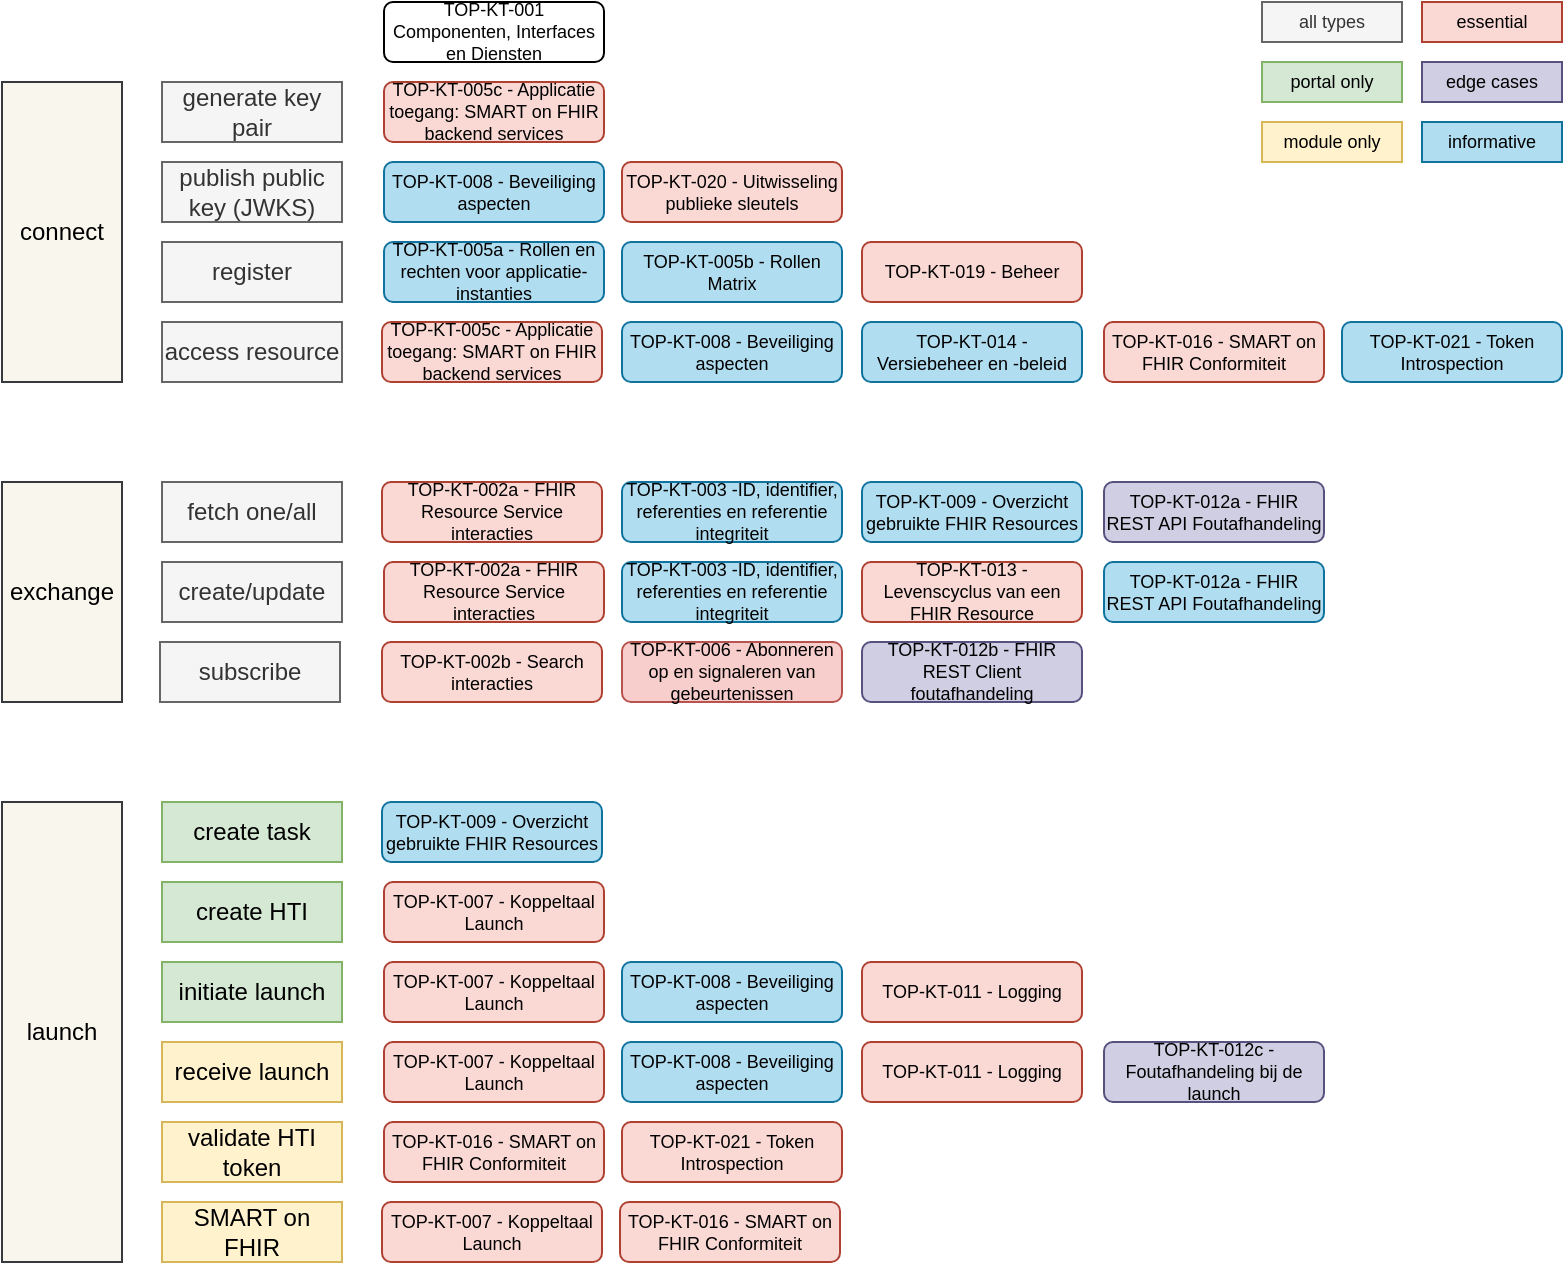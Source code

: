 <mxfile version="20.8.16" type="github">
  <diagram name="Page-1" id="CBpQEgT_45eam3KEG-gq">
    <mxGraphModel dx="1010" dy="680" grid="1" gridSize="10" guides="1" tooltips="1" connect="1" arrows="1" fold="1" page="1" pageScale="1" pageWidth="827" pageHeight="1169" math="0" shadow="0">
      <root>
        <mxCell id="0" />
        <mxCell id="1" parent="0" />
        <mxCell id="ldWr-I_QDFKGFFLw0Qv9-2" value="connect" style="rounded=0;whiteSpace=wrap;html=1;fillColor=#f9f7ed;strokeColor=#36393d;" parent="1" vertex="1">
          <mxGeometry x="20" y="60" width="60" height="150" as="geometry" />
        </mxCell>
        <mxCell id="ldWr-I_QDFKGFFLw0Qv9-3" value="exchange" style="rounded=0;whiteSpace=wrap;html=1;fillColor=#f9f7ed;strokeColor=#36393d;" parent="1" vertex="1">
          <mxGeometry x="20" y="260" width="60" height="110" as="geometry" />
        </mxCell>
        <mxCell id="ldWr-I_QDFKGFFLw0Qv9-4" value="launch" style="rounded=0;whiteSpace=wrap;html=1;fillColor=#f9f7ed;strokeColor=#36393d;" parent="1" vertex="1">
          <mxGeometry x="20" y="420" width="60" height="230" as="geometry" />
        </mxCell>
        <mxCell id="ldWr-I_QDFKGFFLw0Qv9-6" value="generate key pair" style="rounded=0;whiteSpace=wrap;html=1;fillColor=#f5f5f5;strokeColor=#666666;fontColor=#333333;" parent="1" vertex="1">
          <mxGeometry x="100" y="60" width="90" height="30" as="geometry" />
        </mxCell>
        <mxCell id="ldWr-I_QDFKGFFLw0Qv9-7" value="publish public key (JWKS)" style="rounded=0;whiteSpace=wrap;html=1;fillColor=#f5f5f5;strokeColor=#666666;fontColor=#333333;" parent="1" vertex="1">
          <mxGeometry x="100" y="100" width="90" height="30" as="geometry" />
        </mxCell>
        <mxCell id="ldWr-I_QDFKGFFLw0Qv9-8" value="register" style="rounded=0;whiteSpace=wrap;html=1;fillColor=#f5f5f5;strokeColor=#666666;fontColor=#333333;" parent="1" vertex="1">
          <mxGeometry x="100" y="140" width="90" height="30" as="geometry" />
        </mxCell>
        <mxCell id="ldWr-I_QDFKGFFLw0Qv9-9" value="access resource" style="rounded=0;whiteSpace=wrap;html=1;fillColor=#f5f5f5;strokeColor=#666666;fontColor=#333333;" parent="1" vertex="1">
          <mxGeometry x="100" y="180" width="90" height="30" as="geometry" />
        </mxCell>
        <mxCell id="ldWr-I_QDFKGFFLw0Qv9-11" value="fetch one/all" style="rounded=0;whiteSpace=wrap;html=1;fillColor=#f5f5f5;strokeColor=#666666;fontColor=#333333;" parent="1" vertex="1">
          <mxGeometry x="100" y="260" width="90" height="30" as="geometry" />
        </mxCell>
        <mxCell id="ldWr-I_QDFKGFFLw0Qv9-12" value="create/update" style="rounded=0;whiteSpace=wrap;html=1;fillColor=#f5f5f5;strokeColor=#666666;fontColor=#333333;" parent="1" vertex="1">
          <mxGeometry x="100" y="300" width="90" height="30" as="geometry" />
        </mxCell>
        <mxCell id="ldWr-I_QDFKGFFLw0Qv9-14" value="subscribe" style="rounded=0;whiteSpace=wrap;html=1;fillColor=#f5f5f5;strokeColor=#666666;fontColor=#333333;" parent="1" vertex="1">
          <mxGeometry x="99" y="340" width="90" height="30" as="geometry" />
        </mxCell>
        <mxCell id="ldWr-I_QDFKGFFLw0Qv9-15" value="create task" style="rounded=0;whiteSpace=wrap;html=1;fillColor=#d5e8d4;strokeColor=#82b366;" parent="1" vertex="1">
          <mxGeometry x="100" y="420" width="90" height="30" as="geometry" />
        </mxCell>
        <mxCell id="ldWr-I_QDFKGFFLw0Qv9-16" value="create HTI" style="rounded=0;whiteSpace=wrap;html=1;fillColor=#d5e8d4;strokeColor=#82b366;" parent="1" vertex="1">
          <mxGeometry x="100" y="460" width="90" height="30" as="geometry" />
        </mxCell>
        <mxCell id="ldWr-I_QDFKGFFLw0Qv9-17" value="initiate launch" style="rounded=0;whiteSpace=wrap;html=1;fillColor=#d5e8d4;strokeColor=#82b366;" parent="1" vertex="1">
          <mxGeometry x="100" y="500" width="90" height="30" as="geometry" />
        </mxCell>
        <mxCell id="ldWr-I_QDFKGFFLw0Qv9-18" value="receive launch" style="rounded=0;whiteSpace=wrap;html=1;fillColor=#fff2cc;strokeColor=#d6b656;" parent="1" vertex="1">
          <mxGeometry x="100" y="540" width="90" height="30" as="geometry" />
        </mxCell>
        <mxCell id="ldWr-I_QDFKGFFLw0Qv9-19" value="validate HTI token" style="rounded=0;whiteSpace=wrap;html=1;fillColor=#fff2cc;strokeColor=#d6b656;" parent="1" vertex="1">
          <mxGeometry x="100" y="580" width="90" height="30" as="geometry" />
        </mxCell>
        <mxCell id="ldWr-I_QDFKGFFLw0Qv9-20" value="SMART on FHIR" style="rounded=0;whiteSpace=wrap;html=1;fillColor=#fff2cc;strokeColor=#d6b656;" parent="1" vertex="1">
          <mxGeometry x="100" y="620" width="90" height="30" as="geometry" />
        </mxCell>
        <mxCell id="hYRiOcwRe31b9Vzl6XwD-1" value="TOP-KT-001&lt;br&gt;Componenten, Interfaces en Diensten" style="rounded=1;whiteSpace=wrap;html=1;fontSize=9;" vertex="1" parent="1">
          <mxGeometry x="211" y="20" width="110" height="30" as="geometry" />
        </mxCell>
        <mxCell id="hYRiOcwRe31b9Vzl6XwD-2" value="TOP-KT-005c - Applicatie toegang: SMART on FHIR backend services" style="rounded=1;whiteSpace=wrap;html=1;fontSize=9;fillColor=#fad9d5;strokeColor=#ae4132;" vertex="1" parent="1">
          <mxGeometry x="211" y="60" width="110" height="30" as="geometry" />
        </mxCell>
        <mxCell id="hYRiOcwRe31b9Vzl6XwD-3" value="TOP-KT-020 - Uitwisseling publieke sleutels" style="rounded=1;whiteSpace=wrap;html=1;fontSize=9;fillColor=#fad9d5;strokeColor=#ae4132;" vertex="1" parent="1">
          <mxGeometry x="330" y="100" width="110" height="30" as="geometry" />
        </mxCell>
        <mxCell id="hYRiOcwRe31b9Vzl6XwD-4" value="TOP-KT-019 - Beheer" style="rounded=1;whiteSpace=wrap;html=1;fontSize=9;fillColor=#fad9d5;strokeColor=#ae4132;" vertex="1" parent="1">
          <mxGeometry x="450" y="140" width="110" height="30" as="geometry" />
        </mxCell>
        <mxCell id="hYRiOcwRe31b9Vzl6XwD-5" value="TOP-KT-014 - Versiebeheer en -beleid" style="rounded=1;whiteSpace=wrap;html=1;fontSize=9;fillColor=#b1ddf0;strokeColor=#10739e;" vertex="1" parent="1">
          <mxGeometry x="450" y="180" width="110" height="30" as="geometry" />
        </mxCell>
        <mxCell id="hYRiOcwRe31b9Vzl6XwD-6" value="TOP-KT-016 - SMART on FHIR Conformiteit" style="rounded=1;whiteSpace=wrap;html=1;fontSize=9;fillColor=#fad9d5;strokeColor=#ae4132;" vertex="1" parent="1">
          <mxGeometry x="571" y="180" width="110" height="30" as="geometry" />
        </mxCell>
        <mxCell id="hYRiOcwRe31b9Vzl6XwD-7" value="TOP-KT-002a - FHIR Resource Service interacties" style="rounded=1;whiteSpace=wrap;html=1;fontSize=9;fillColor=#fad9d5;strokeColor=#ae4132;" vertex="1" parent="1">
          <mxGeometry x="210" y="260" width="110" height="30" as="geometry" />
        </mxCell>
        <mxCell id="hYRiOcwRe31b9Vzl6XwD-8" value="TOP-KT-009 - Overzicht gebruikte FHIR Resources" style="rounded=1;whiteSpace=wrap;html=1;fontSize=9;fillColor=#b1ddf0;strokeColor=#10739e;" vertex="1" parent="1">
          <mxGeometry x="450" y="260" width="110" height="30" as="geometry" />
        </mxCell>
        <mxCell id="hYRiOcwRe31b9Vzl6XwD-9" value="TOP-KT-003 -ID, identifier, referenties en referentie integriteit" style="rounded=1;whiteSpace=wrap;html=1;fontSize=9;fillColor=#b1ddf0;strokeColor=#10739e;" vertex="1" parent="1">
          <mxGeometry x="330" y="260" width="110" height="30" as="geometry" />
        </mxCell>
        <mxCell id="hYRiOcwRe31b9Vzl6XwD-10" value="TOP-KT-013 - Levenscyclus van een FHIR Resource" style="rounded=1;whiteSpace=wrap;html=1;fontSize=9;fillColor=#fad9d5;strokeColor=#ae4132;" vertex="1" parent="1">
          <mxGeometry x="450" y="300" width="110" height="30" as="geometry" />
        </mxCell>
        <mxCell id="hYRiOcwRe31b9Vzl6XwD-11" value="TOP-KT-006 - Abonneren op en signaleren van gebeurtenissen" style="rounded=1;whiteSpace=wrap;html=1;fontSize=9;fillColor=#f8cecc;strokeColor=#b85450;" vertex="1" parent="1">
          <mxGeometry x="330" y="340" width="110" height="30" as="geometry" />
        </mxCell>
        <mxCell id="hYRiOcwRe31b9Vzl6XwD-12" value="TOP-KT-009 - Overzicht gebruikte FHIR Resources" style="rounded=1;whiteSpace=wrap;html=1;fontSize=9;fillColor=#b1ddf0;strokeColor=#10739e;" vertex="1" parent="1">
          <mxGeometry x="210" y="420" width="110" height="30" as="geometry" />
        </mxCell>
        <mxCell id="hYRiOcwRe31b9Vzl6XwD-13" value="TOP-KT-007 - Koppeltaal Launch" style="rounded=1;whiteSpace=wrap;html=1;fontSize=9;fillColor=#fad9d5;strokeColor=#ae4132;" vertex="1" parent="1">
          <mxGeometry x="211" y="460" width="110" height="30" as="geometry" />
        </mxCell>
        <mxCell id="hYRiOcwRe31b9Vzl6XwD-14" value="TOP-KT-011 - Logging" style="rounded=1;whiteSpace=wrap;html=1;fontSize=9;fillColor=#fad9d5;strokeColor=#ae4132;" vertex="1" parent="1">
          <mxGeometry x="450" y="500" width="110" height="30" as="geometry" />
        </mxCell>
        <mxCell id="hYRiOcwRe31b9Vzl6XwD-15" value="TOP-KT-012c - Foutafhandeling bij de launch" style="rounded=1;whiteSpace=wrap;html=1;fontSize=9;fillColor=#d0cee2;strokeColor=#56517e;" vertex="1" parent="1">
          <mxGeometry x="571" y="540" width="110" height="30" as="geometry" />
        </mxCell>
        <mxCell id="hYRiOcwRe31b9Vzl6XwD-17" value="TOP-KT-011 - Logging" style="rounded=1;whiteSpace=wrap;html=1;fontSize=9;fillColor=#fad9d5;strokeColor=#ae4132;" vertex="1" parent="1">
          <mxGeometry x="450" y="540" width="110" height="30" as="geometry" />
        </mxCell>
        <mxCell id="hYRiOcwRe31b9Vzl6XwD-18" value="TOP-KT-007 - Koppeltaal Launch" style="rounded=1;whiteSpace=wrap;html=1;fontSize=9;fillColor=#fad9d5;strokeColor=#ae4132;" vertex="1" parent="1">
          <mxGeometry x="211" y="540" width="110" height="30" as="geometry" />
        </mxCell>
        <mxCell id="hYRiOcwRe31b9Vzl6XwD-19" value="TOP-KT-016 - SMART on FHIR Conformiteit" style="rounded=1;whiteSpace=wrap;html=1;fontSize=9;fillColor=#fad9d5;strokeColor=#ae4132;" vertex="1" parent="1">
          <mxGeometry x="211" y="580" width="110" height="30" as="geometry" />
        </mxCell>
        <mxCell id="hYRiOcwRe31b9Vzl6XwD-20" value="TOP-KT-021 - Token Introspection" style="rounded=1;whiteSpace=wrap;html=1;fontSize=9;fillColor=#fad9d5;strokeColor=#ae4132;" vertex="1" parent="1">
          <mxGeometry x="330" y="580" width="110" height="30" as="geometry" />
        </mxCell>
        <mxCell id="hYRiOcwRe31b9Vzl6XwD-21" value="TOP-KT-007 - Koppeltaal Launch" style="rounded=1;whiteSpace=wrap;html=1;fontSize=9;fillColor=#fad9d5;strokeColor=#ae4132;" vertex="1" parent="1">
          <mxGeometry x="210" y="620" width="110" height="30" as="geometry" />
        </mxCell>
        <mxCell id="hYRiOcwRe31b9Vzl6XwD-22" value="TOP-KT-016 - SMART on FHIR Conformiteit" style="rounded=1;whiteSpace=wrap;html=1;fontSize=9;fillColor=#fad9d5;strokeColor=#ae4132;" vertex="1" parent="1">
          <mxGeometry x="329" y="620" width="110" height="30" as="geometry" />
        </mxCell>
        <mxCell id="hYRiOcwRe31b9Vzl6XwD-23" value="TOP-KT-005c - Applicatie toegang: SMART on FHIR backend services" style="rounded=1;whiteSpace=wrap;html=1;fontSize=9;fillColor=#fad9d5;strokeColor=#ae4132;" vertex="1" parent="1">
          <mxGeometry x="210" y="180" width="110" height="30" as="geometry" />
        </mxCell>
        <mxCell id="hYRiOcwRe31b9Vzl6XwD-24" value="TOP-KT-002a - FHIR Resource Service interacties" style="rounded=1;whiteSpace=wrap;html=1;fontSize=9;fillColor=#fad9d5;strokeColor=#ae4132;" vertex="1" parent="1">
          <mxGeometry x="211" y="300" width="110" height="30" as="geometry" />
        </mxCell>
        <mxCell id="hYRiOcwRe31b9Vzl6XwD-25" value="TOP-KT-003 -ID, identifier, referenties en referentie integriteit" style="rounded=1;whiteSpace=wrap;html=1;fontSize=9;fillColor=#b1ddf0;strokeColor=#10739e;" vertex="1" parent="1">
          <mxGeometry x="330" y="300" width="110" height="30" as="geometry" />
        </mxCell>
        <mxCell id="hYRiOcwRe31b9Vzl6XwD-26" value="TOP-KT-012a - FHIR REST API Foutafhandeling" style="rounded=1;whiteSpace=wrap;html=1;fontSize=9;fillColor=#d0cee2;strokeColor=#56517e;" vertex="1" parent="1">
          <mxGeometry x="571" y="260" width="110" height="30" as="geometry" />
        </mxCell>
        <mxCell id="hYRiOcwRe31b9Vzl6XwD-27" value="TOP-KT-012a - FHIR REST API Foutafhandeling" style="rounded=1;whiteSpace=wrap;html=1;fontSize=9;fillColor=#b1ddf0;strokeColor=#10739e;" vertex="1" parent="1">
          <mxGeometry x="571" y="300" width="110" height="30" as="geometry" />
        </mxCell>
        <mxCell id="hYRiOcwRe31b9Vzl6XwD-29" value="informative" style="rounded=0;whiteSpace=wrap;html=1;fontSize=9;fillColor=#b1ddf0;strokeColor=#10739e;" vertex="1" parent="1">
          <mxGeometry x="730" y="80" width="70" height="20" as="geometry" />
        </mxCell>
        <mxCell id="hYRiOcwRe31b9Vzl6XwD-30" value="essential" style="rounded=0;whiteSpace=wrap;html=1;fontSize=9;fillColor=#fad9d5;strokeColor=#ae4132;" vertex="1" parent="1">
          <mxGeometry x="730" y="20" width="70" height="20" as="geometry" />
        </mxCell>
        <mxCell id="hYRiOcwRe31b9Vzl6XwD-31" value="all types" style="rounded=0;whiteSpace=wrap;html=1;fontSize=9;fillColor=#f5f5f5;strokeColor=#666666;fontColor=#333333;" vertex="1" parent="1">
          <mxGeometry x="650" y="20" width="70" height="20" as="geometry" />
        </mxCell>
        <mxCell id="hYRiOcwRe31b9Vzl6XwD-32" value="portal only" style="rounded=0;whiteSpace=wrap;html=1;fontSize=9;fillColor=#d5e8d4;strokeColor=#82b366;" vertex="1" parent="1">
          <mxGeometry x="650" y="50" width="70" height="20" as="geometry" />
        </mxCell>
        <mxCell id="hYRiOcwRe31b9Vzl6XwD-33" value="module only" style="rounded=0;whiteSpace=wrap;html=1;fontSize=9;fillColor=#fff2cc;strokeColor=#d6b656;" vertex="1" parent="1">
          <mxGeometry x="650" y="80" width="70" height="20" as="geometry" />
        </mxCell>
        <mxCell id="hYRiOcwRe31b9Vzl6XwD-34" value="TOP-KT-012b - FHIR REST Client foutafhandeling" style="rounded=1;whiteSpace=wrap;html=1;fontSize=9;fillColor=#d0cee2;strokeColor=#56517e;" vertex="1" parent="1">
          <mxGeometry x="450" y="340" width="110" height="30" as="geometry" />
        </mxCell>
        <mxCell id="hYRiOcwRe31b9Vzl6XwD-35" value="edge cases" style="rounded=0;whiteSpace=wrap;html=1;fontSize=9;fillColor=#d0cee2;strokeColor=#56517e;" vertex="1" parent="1">
          <mxGeometry x="730" y="50" width="70" height="20" as="geometry" />
        </mxCell>
        <mxCell id="hYRiOcwRe31b9Vzl6XwD-36" value="TOP-KT-007 - Koppeltaal Launch" style="rounded=1;whiteSpace=wrap;html=1;fontSize=9;fillColor=#fad9d5;strokeColor=#ae4132;" vertex="1" parent="1">
          <mxGeometry x="211" y="500" width="110" height="30" as="geometry" />
        </mxCell>
        <mxCell id="hYRiOcwRe31b9Vzl6XwD-37" value="TOP-KT-008 - Beveiliging aspecten" style="rounded=1;whiteSpace=wrap;html=1;fontSize=9;fillColor=#b1ddf0;strokeColor=#10739e;" vertex="1" parent="1">
          <mxGeometry x="330" y="180" width="110" height="30" as="geometry" />
        </mxCell>
        <mxCell id="hYRiOcwRe31b9Vzl6XwD-38" value="TOP-KT-008 - Beveiliging aspecten" style="rounded=1;whiteSpace=wrap;html=1;fontSize=9;fillColor=#b1ddf0;strokeColor=#10739e;" vertex="1" parent="1">
          <mxGeometry x="330" y="500" width="110" height="30" as="geometry" />
        </mxCell>
        <mxCell id="hYRiOcwRe31b9Vzl6XwD-39" value="TOP-KT-008 - Beveiliging aspecten" style="rounded=1;whiteSpace=wrap;html=1;fontSize=9;fillColor=#b1ddf0;strokeColor=#10739e;" vertex="1" parent="1">
          <mxGeometry x="330" y="540" width="110" height="30" as="geometry" />
        </mxCell>
        <mxCell id="hYRiOcwRe31b9Vzl6XwD-40" value="TOP-KT-008 - Beveiliging aspecten" style="rounded=1;whiteSpace=wrap;html=1;fontSize=9;fillColor=#b1ddf0;strokeColor=#10739e;" vertex="1" parent="1">
          <mxGeometry x="211" y="100" width="110" height="30" as="geometry" />
        </mxCell>
        <mxCell id="hYRiOcwRe31b9Vzl6XwD-41" value="TOP-KT-002b - Search interacties" style="rounded=1;whiteSpace=wrap;html=1;fontSize=9;fillColor=#fad9d5;strokeColor=#ae4132;" vertex="1" parent="1">
          <mxGeometry x="210" y="340" width="110" height="30" as="geometry" />
        </mxCell>
        <mxCell id="hYRiOcwRe31b9Vzl6XwD-42" value="TOP-KT-005a - Rollen en rechten voor applicatie-instanties" style="rounded=1;whiteSpace=wrap;html=1;fontSize=9;fillColor=#b1ddf0;strokeColor=#10739e;" vertex="1" parent="1">
          <mxGeometry x="211" y="140" width="110" height="30" as="geometry" />
        </mxCell>
        <mxCell id="hYRiOcwRe31b9Vzl6XwD-43" value="TOP-KT-005b - Rollen Matrix" style="rounded=1;whiteSpace=wrap;html=1;fontSize=9;fillColor=#b1ddf0;strokeColor=#10739e;" vertex="1" parent="1">
          <mxGeometry x="330" y="140" width="110" height="30" as="geometry" />
        </mxCell>
        <mxCell id="hYRiOcwRe31b9Vzl6XwD-44" value="TOP-KT-021 - Token Introspection" style="rounded=1;whiteSpace=wrap;html=1;fontSize=9;fillColor=#b1ddf0;strokeColor=#10739e;" vertex="1" parent="1">
          <mxGeometry x="690" y="180" width="110" height="30" as="geometry" />
        </mxCell>
      </root>
    </mxGraphModel>
  </diagram>
</mxfile>
